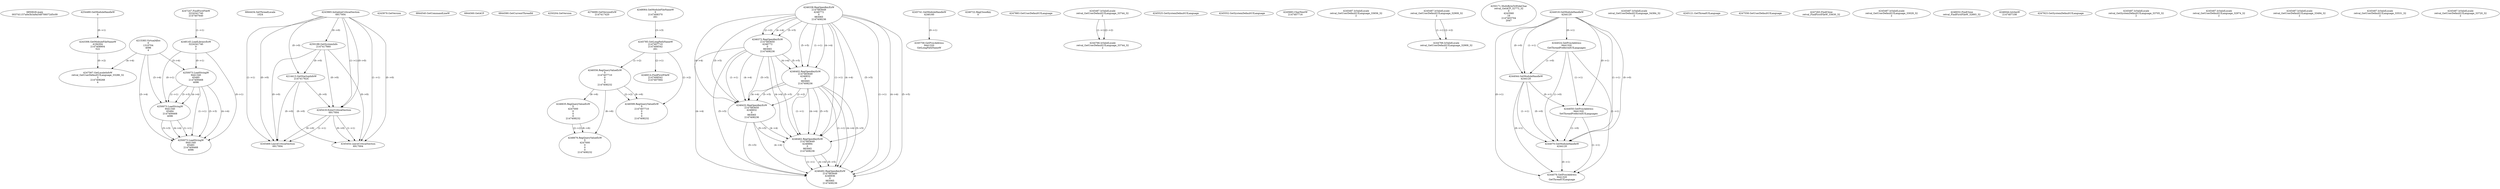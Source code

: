 // Global SCDG with merge call
digraph {
	0 [label="6850628.main
0037d1157a0e3b3a9a548706072d5c09"]
	1 [label="4254480.GetModuleHandleW
0"]
	2 [label="6844434.SetThreadLocale
1024"]
	3 [label="4243965.InitializeCriticalSection
6917004"]
	4 [label="4243979.GetVersion
"]
	5 [label="4250188.GetSystemInfo
2147417660"]
	3 -> 5 [label="(0-->0)"]
	6 [label="6844540.GetCommandLineW
"]
	7 [label="4214413.GetStartupInfoW
2147417624"]
	3 -> 7 [label="(0-->0)"]
	5 -> 7 [label="(0-->0)"]
	8 [label="6844560.GetACP
"]
	9 [label="6844580.GetCurrentThreadId
"]
	10 [label="4250204.GetVersion
"]
	11 [label="4276690.GetVersionExW
2147417420"]
	12 [label="4243306.GetModuleFileNameW
4194304
2147408904
522"]
	1 -> 12 [label="(0-->1)"]
	13 [label="4248064.GetModuleFileNameW
0
2147408370
261"]
	14 [label="4215383.VirtualAlloc
0
1310704
4096
4"]
	15 [label="4246338.RegOpenKeyExW
2147483649
4246772
0
983065
2147408236"]
	16 [label="4246372.RegOpenKeyExW
2147483650
4246772
0
983065
2147408236"]
	15 -> 16 [label="(2-->2)"]
	15 -> 16 [label="(4-->4)"]
	15 -> 16 [label="(5-->5)"]
	17 [label="4245741.GetModuleHandleW
4246160"]
	18 [label="4245758.GetProcAddress
9441320
GetLongPathNameW"]
	17 -> 18 [label="(0-->1)"]
	19 [label="4245785.GetLongPathNameW
2147407710
2147406542
261"]
	13 -> 19 [label="(3-->3)"]
	20 [label="4246556.RegQueryValueExW
0
2147407710
0
0
0
2147408232"]
	19 -> 20 [label="(1-->2)"]
	21 [label="4246635.RegQueryValueExW
0
4247000
0
0
0
2147408232"]
	20 -> 21 [label="(6-->6)"]
	22 [label="4246676.RegQueryValueExW
0
4247000
0
0
0
2147408232"]
	21 -> 22 [label="(2-->2)"]
	20 -> 22 [label="(6-->6)"]
	21 -> 22 [label="(6-->6)"]
	23 [label="4246722.RegCloseKey
0"]
	24 [label="4247883.GetUserDefaultUILanguage
"]
	25 [label="4245418.EnterCriticalSection
6917004"]
	3 -> 25 [label="(1-->1)"]
	3 -> 25 [label="(0-->0)"]
	5 -> 25 [label="(0-->0)"]
	7 -> 25 [label="(0-->0)"]
	26 [label="4245469.LeaveCriticalSection
6917004"]
	3 -> 26 [label="(1-->1)"]
	25 -> 26 [label="(1-->1)"]
	3 -> 26 [label="(0-->0)"]
	5 -> 26 [label="(0-->0)"]
	7 -> 26 [label="(0-->0)"]
	25 -> 26 [label="(0-->0)"]
	27 [label="4245487.IsValidLocale
retval_GetUserDefaultUILanguage_33744_32
2"]
	28 [label="4244766.IsValidLocale
retval_GetUserDefaultUILanguage_33744_32
2"]
	27 -> 28 [label="(1-->1)"]
	27 -> 28 [label="(2-->2)"]
	29 [label="4245525.GetSystemDefaultUILanguage
"]
	30 [label="4245552.GetSystemDefaultUILanguage
"]
	31 [label="4246402.RegOpenKeyExW
2147483649
4246832
0
983065
2147408236"]
	15 -> 31 [label="(1-->1)"]
	15 -> 31 [label="(4-->4)"]
	16 -> 31 [label="(4-->4)"]
	15 -> 31 [label="(5-->5)"]
	16 -> 31 [label="(5-->5)"]
	32 [label="4246432.RegOpenKeyExW
2147483650
4246832
0
983065
2147408236"]
	16 -> 32 [label="(1-->1)"]
	31 -> 32 [label="(2-->2)"]
	15 -> 32 [label="(4-->4)"]
	16 -> 32 [label="(4-->4)"]
	31 -> 32 [label="(4-->4)"]
	15 -> 32 [label="(5-->5)"]
	16 -> 32 [label="(5-->5)"]
	31 -> 32 [label="(5-->5)"]
	33 [label="4245683.CharNextW
2147407716"]
	34 [label="4245487.IsValidLocale
retval_GetUserDefaultUILanguage_33656_32
2"]
	35 [label="4246462.RegOpenKeyExW
2147483649
4246884
0
983065
2147408236"]
	15 -> 35 [label="(1-->1)"]
	31 -> 35 [label="(1-->1)"]
	15 -> 35 [label="(4-->4)"]
	16 -> 35 [label="(4-->4)"]
	31 -> 35 [label="(4-->4)"]
	32 -> 35 [label="(4-->4)"]
	15 -> 35 [label="(5-->5)"]
	16 -> 35 [label="(5-->5)"]
	31 -> 35 [label="(5-->5)"]
	32 -> 35 [label="(5-->5)"]
	36 [label="4246492.RegOpenKeyExW
2147483649
4246936
0
983065
2147408236"]
	15 -> 36 [label="(1-->1)"]
	31 -> 36 [label="(1-->1)"]
	35 -> 36 [label="(1-->1)"]
	15 -> 36 [label="(4-->4)"]
	16 -> 36 [label="(4-->4)"]
	31 -> 36 [label="(4-->4)"]
	32 -> 36 [label="(4-->4)"]
	35 -> 36 [label="(4-->4)"]
	15 -> 36 [label="(5-->5)"]
	16 -> 36 [label="(5-->5)"]
	31 -> 36 [label="(5-->5)"]
	32 -> 36 [label="(5-->5)"]
	35 -> 36 [label="(5-->5)"]
	37 [label="4245487.IsValidLocale
retval_GetUserDefaultUILanguage_32909_32
2"]
	38 [label="4250171.MultiByteToWideChar
retval_GetACP_32773_32
0
4243560
16
2147403704
2047"]
	39 [label="4244018.GetModuleHandleW
4244120"]
	40 [label="4244024.GetProcAddress
9441320
GetThreadPreferredUILanguages"]
	39 -> 40 [label="(0-->1)"]
	41 [label="4244044.GetModuleHandleW
4244120"]
	39 -> 41 [label="(1-->1)"]
	39 -> 41 [label="(0-->0)"]
	40 -> 41 [label="(1-->0)"]
	42 [label="4244050.GetProcAddress
9441320
SetThreadPreferredUILanguages"]
	39 -> 42 [label="(0-->1)"]
	40 -> 42 [label="(1-->1)"]
	41 -> 42 [label="(0-->1)"]
	43 [label="4244070.GetModuleHandleW
4244120"]
	39 -> 43 [label="(1-->1)"]
	41 -> 43 [label="(1-->1)"]
	39 -> 43 [label="(0-->0)"]
	40 -> 43 [label="(1-->0)"]
	41 -> 43 [label="(0-->0)"]
	42 -> 43 [label="(1-->0)"]
	44 [label="4244076.GetProcAddress
9441320
GetThreadUILanguage"]
	39 -> 44 [label="(0-->1)"]
	40 -> 44 [label="(1-->1)"]
	41 -> 44 [label="(0-->1)"]
	42 -> 44 [label="(1-->1)"]
	43 -> 44 [label="(0-->1)"]
	45 [label="4246014.FindFirstFileW
2147406542
2147407064"]
	19 -> 45 [label="(2-->1)"]
	46 [label="4246599.RegQueryValueExW
0
2147407710
0
0
0
2147408232"]
	19 -> 46 [label="(1-->2)"]
	20 -> 46 [label="(2-->2)"]
	20 -> 46 [label="(6-->6)"]
	47 [label="4245487.IsValidLocale
retval_GetUserDefaultUILanguage_34384_32
2"]
	48 [label="4245121.GetThreadUILanguage
"]
	49 [label="4245454.LeaveCriticalSection
6917004"]
	3 -> 49 [label="(1-->1)"]
	25 -> 49 [label="(1-->1)"]
	3 -> 49 [label="(0-->0)"]
	5 -> 49 [label="(0-->0)"]
	7 -> 49 [label="(0-->0)"]
	25 -> 49 [label="(0-->0)"]
	50 [label="4247558.GetUserDefaultUILanguage
"]
	51 [label="4247567.GetLocaleInfoW
retval_GetUserDefaultUILanguage_33286_32
3
2147408268
4"]
	12 -> 51 [label="(0-->2)"]
	14 -> 51 [label="(4-->4)"]
	52 [label="4247247.FindFirstFileW
3224341740
2147407640"]
	53 [label="4247263.FindClose
retval_FindFirstFileW_33630_32"]
	54 [label="4248145.LoadLibraryExW
3224341740
0
2"]
	52 -> 54 [label="(1-->1)"]
	55 [label="4250073.LoadStringW
9441340
65485
2147409468
4096"]
	54 -> 55 [label="(0-->1)"]
	14 -> 55 [label="(3-->4)"]
	56 [label="4250073.LoadStringW
9441340
65484
2147409468
4096"]
	54 -> 56 [label="(0-->1)"]
	55 -> 56 [label="(1-->1)"]
	55 -> 56 [label="(3-->3)"]
	14 -> 56 [label="(3-->4)"]
	55 -> 56 [label="(4-->4)"]
	57 [label="4245487.IsValidLocale
retval_GetUserDefaultUILanguage_33029_32
2"]
	58 [label="4246032.FindClose
retval_FindFirstFileW_32893_32"]
	59 [label="4246044.lstrlenW
2147407108"]
	60 [label="4247923.GetSystemDefaultUILanguage
"]
	61 [label="4245487.IsValidLocale
retval_GetSystemDefaultUILanguage_33705_32
2"]
	62 [label="4245487.IsValidLocale
retval_GetUserDefaultUILanguage_32974_32
2"]
	63 [label="4245487.IsValidLocale
retval_GetUserDefaultUILanguage_33494_32
2"]
	64 [label="4244766.IsValidLocale
retval_GetUserDefaultUILanguage_32909_32
2"]
	37 -> 64 [label="(1-->1)"]
	37 -> 64 [label="(2-->2)"]
	65 [label="4245487.IsValidLocale
retval_GetUserDefaultUILanguage_33531_32
2"]
	66 [label="4245487.IsValidLocale
retval_GetUserDefaultUILanguage_33720_32
2"]
	67 [label="4250073.LoadStringW
9441340
65483
2147409468
4096"]
	54 -> 67 [label="(0-->1)"]
	55 -> 67 [label="(1-->1)"]
	56 -> 67 [label="(1-->1)"]
	55 -> 67 [label="(3-->3)"]
	56 -> 67 [label="(3-->3)"]
	14 -> 67 [label="(3-->4)"]
	55 -> 67 [label="(4-->4)"]
	56 -> 67 [label="(4-->4)"]
}
